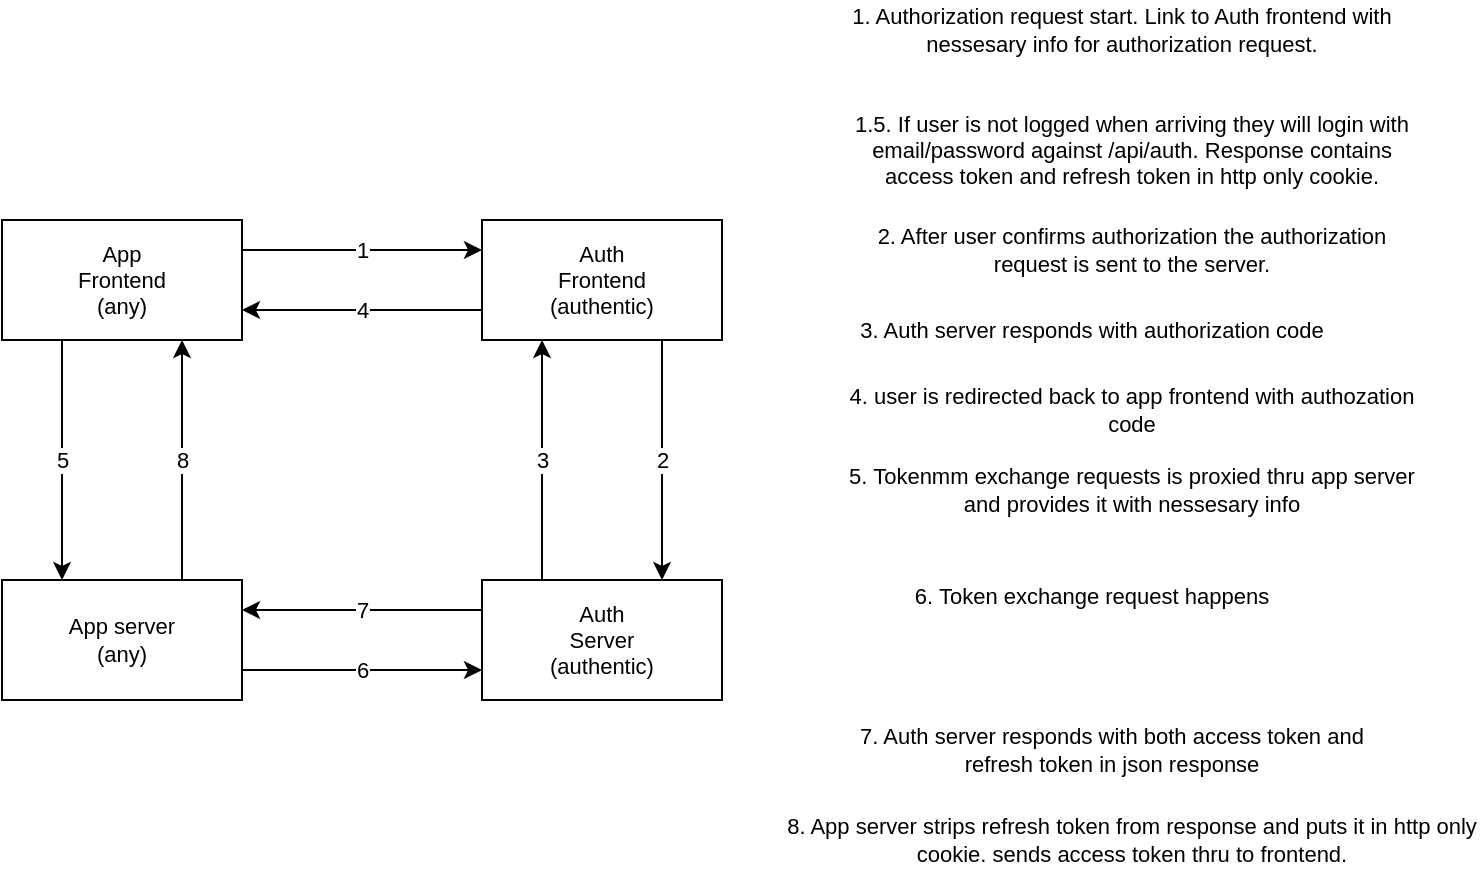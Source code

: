<mxfile version="28.0.6">
  <diagram name="Page-1" id="xK1MXJZ7FSHNyuHFRWDz">
    <mxGraphModel dx="913" dy="608" grid="1" gridSize="10" guides="1" tooltips="1" connect="1" arrows="1" fold="1" page="1" pageScale="1" pageWidth="827" pageHeight="1169" math="0" shadow="0">
      <root>
        <mxCell id="0" />
        <mxCell id="1" parent="0" />
        <mxCell id="PcOTl7jaeYxXwrJTTBFI-121" value="1" style="shape=connector;rounded=0;orthogonalLoop=1;jettySize=auto;html=1;exitX=1;exitY=0.25;exitDx=0;exitDy=0;entryX=0;entryY=0.25;entryDx=0;entryDy=0;strokeColor=default;align=center;verticalAlign=middle;fontFamily=Helvetica;fontSize=11;fontColor=default;labelBackgroundColor=default;endArrow=classic;" edge="1" parent="1" source="PcOTl7jaeYxXwrJTTBFI-117" target="PcOTl7jaeYxXwrJTTBFI-118">
          <mxGeometry relative="1" as="geometry" />
        </mxCell>
        <mxCell id="PcOTl7jaeYxXwrJTTBFI-125" value="5" style="edgeStyle=orthogonalEdgeStyle;shape=connector;curved=1;rounded=0;orthogonalLoop=1;jettySize=auto;html=1;exitX=0.25;exitY=1;exitDx=0;exitDy=0;entryX=0.25;entryY=0;entryDx=0;entryDy=0;strokeColor=default;align=center;verticalAlign=middle;fontFamily=Helvetica;fontSize=11;fontColor=default;labelBackgroundColor=default;endArrow=classic;" edge="1" parent="1" source="PcOTl7jaeYxXwrJTTBFI-117" target="PcOTl7jaeYxXwrJTTBFI-120">
          <mxGeometry relative="1" as="geometry" />
        </mxCell>
        <mxCell id="PcOTl7jaeYxXwrJTTBFI-117" value="&lt;div&gt;App&lt;/div&gt;&lt;div&gt;Frontend&lt;/div&gt;&lt;div&gt;(any)&lt;/div&gt;" style="rounded=0;whiteSpace=wrap;html=1;fontFamily=Helvetica;fontSize=11;fontColor=default;labelBackgroundColor=default;" vertex="1" parent="1">
          <mxGeometry x="60" y="180" width="120" height="60" as="geometry" />
        </mxCell>
        <mxCell id="PcOTl7jaeYxXwrJTTBFI-122" value="2" style="edgeStyle=orthogonalEdgeStyle;shape=connector;curved=1;rounded=0;orthogonalLoop=1;jettySize=auto;html=1;exitX=0.75;exitY=1;exitDx=0;exitDy=0;entryX=0.75;entryY=0;entryDx=0;entryDy=0;strokeColor=default;align=center;verticalAlign=middle;fontFamily=Helvetica;fontSize=11;fontColor=default;labelBackgroundColor=default;endArrow=classic;" edge="1" parent="1" source="PcOTl7jaeYxXwrJTTBFI-118" target="PcOTl7jaeYxXwrJTTBFI-119">
          <mxGeometry relative="1" as="geometry" />
        </mxCell>
        <mxCell id="PcOTl7jaeYxXwrJTTBFI-124" value="4" style="edgeStyle=orthogonalEdgeStyle;shape=connector;curved=1;rounded=0;orthogonalLoop=1;jettySize=auto;html=1;exitX=0;exitY=0.75;exitDx=0;exitDy=0;entryX=1;entryY=0.75;entryDx=0;entryDy=0;strokeColor=default;align=center;verticalAlign=middle;fontFamily=Helvetica;fontSize=11;fontColor=default;labelBackgroundColor=default;endArrow=classic;" edge="1" parent="1" source="PcOTl7jaeYxXwrJTTBFI-118" target="PcOTl7jaeYxXwrJTTBFI-117">
          <mxGeometry relative="1" as="geometry" />
        </mxCell>
        <mxCell id="PcOTl7jaeYxXwrJTTBFI-118" value="&lt;div&gt;Auth&lt;/div&gt;&lt;div&gt;Frontend&lt;/div&gt;&lt;div&gt;(authentic)&lt;/div&gt;" style="rounded=0;whiteSpace=wrap;html=1;fontFamily=Helvetica;fontSize=11;fontColor=default;labelBackgroundColor=default;" vertex="1" parent="1">
          <mxGeometry x="300" y="180" width="120" height="60" as="geometry" />
        </mxCell>
        <mxCell id="PcOTl7jaeYxXwrJTTBFI-123" value="3" style="edgeStyle=orthogonalEdgeStyle;shape=connector;curved=1;rounded=0;orthogonalLoop=1;jettySize=auto;html=1;exitX=0.25;exitY=0;exitDx=0;exitDy=0;entryX=0.25;entryY=1;entryDx=0;entryDy=0;strokeColor=default;align=center;verticalAlign=middle;fontFamily=Helvetica;fontSize=11;fontColor=default;labelBackgroundColor=default;endArrow=classic;" edge="1" parent="1" source="PcOTl7jaeYxXwrJTTBFI-119" target="PcOTl7jaeYxXwrJTTBFI-118">
          <mxGeometry relative="1" as="geometry" />
        </mxCell>
        <mxCell id="PcOTl7jaeYxXwrJTTBFI-127" value="7" style="edgeStyle=orthogonalEdgeStyle;shape=connector;curved=1;rounded=0;orthogonalLoop=1;jettySize=auto;html=1;exitX=0;exitY=0.25;exitDx=0;exitDy=0;entryX=1;entryY=0.25;entryDx=0;entryDy=0;strokeColor=default;align=center;verticalAlign=middle;fontFamily=Helvetica;fontSize=11;fontColor=default;labelBackgroundColor=default;endArrow=classic;" edge="1" parent="1" source="PcOTl7jaeYxXwrJTTBFI-119" target="PcOTl7jaeYxXwrJTTBFI-120">
          <mxGeometry relative="1" as="geometry" />
        </mxCell>
        <mxCell id="PcOTl7jaeYxXwrJTTBFI-119" value="&lt;div&gt;Auth&lt;/div&gt;&lt;div&gt;Server&lt;/div&gt;(authentic)" style="rounded=0;whiteSpace=wrap;html=1;fontFamily=Helvetica;fontSize=11;fontColor=default;labelBackgroundColor=default;" vertex="1" parent="1">
          <mxGeometry x="300" y="360" width="120" height="60" as="geometry" />
        </mxCell>
        <mxCell id="PcOTl7jaeYxXwrJTTBFI-126" value="6" style="edgeStyle=orthogonalEdgeStyle;shape=connector;curved=1;rounded=0;orthogonalLoop=1;jettySize=auto;html=1;exitX=1;exitY=0.75;exitDx=0;exitDy=0;entryX=0;entryY=0.75;entryDx=0;entryDy=0;strokeColor=default;align=center;verticalAlign=middle;fontFamily=Helvetica;fontSize=11;fontColor=default;labelBackgroundColor=default;endArrow=classic;" edge="1" parent="1" source="PcOTl7jaeYxXwrJTTBFI-120" target="PcOTl7jaeYxXwrJTTBFI-119">
          <mxGeometry relative="1" as="geometry" />
        </mxCell>
        <mxCell id="PcOTl7jaeYxXwrJTTBFI-128" value="8" style="edgeStyle=orthogonalEdgeStyle;shape=connector;curved=1;rounded=0;orthogonalLoop=1;jettySize=auto;html=1;exitX=0.75;exitY=0;exitDx=0;exitDy=0;entryX=0.75;entryY=1;entryDx=0;entryDy=0;strokeColor=default;align=center;verticalAlign=middle;fontFamily=Helvetica;fontSize=11;fontColor=default;labelBackgroundColor=default;endArrow=classic;" edge="1" parent="1" source="PcOTl7jaeYxXwrJTTBFI-120" target="PcOTl7jaeYxXwrJTTBFI-117">
          <mxGeometry relative="1" as="geometry" />
        </mxCell>
        <mxCell id="PcOTl7jaeYxXwrJTTBFI-120" value="&lt;div&gt;App server&lt;/div&gt;(any)" style="rounded=0;whiteSpace=wrap;html=1;fontFamily=Helvetica;fontSize=11;fontColor=default;labelBackgroundColor=default;" vertex="1" parent="1">
          <mxGeometry x="60" y="360" width="120" height="60" as="geometry" />
        </mxCell>
        <mxCell id="PcOTl7jaeYxXwrJTTBFI-129" value="1. Authorization request start. Link to Auth frontend with nessesary info for authorization request." style="text;html=1;align=center;verticalAlign=middle;whiteSpace=wrap;rounded=0;fontFamily=Helvetica;fontSize=11;fontColor=default;labelBackgroundColor=default;" vertex="1" parent="1">
          <mxGeometry x="480" y="70" width="280" height="30" as="geometry" />
        </mxCell>
        <mxCell id="PcOTl7jaeYxXwrJTTBFI-130" value="1.5. If user is not logged when arriving they will login with email/password against /api/auth. Response contains access token and refresh token in http only cookie." style="text;html=1;align=center;verticalAlign=middle;whiteSpace=wrap;rounded=0;fontFamily=Helvetica;fontSize=11;fontColor=default;labelBackgroundColor=default;" vertex="1" parent="1">
          <mxGeometry x="480" y="120" width="290" height="50" as="geometry" />
        </mxCell>
        <mxCell id="PcOTl7jaeYxXwrJTTBFI-131" value="2. After user confirms authorization the authorization request is sent to the server." style="text;html=1;align=center;verticalAlign=middle;whiteSpace=wrap;rounded=0;fontFamily=Helvetica;fontSize=11;fontColor=default;labelBackgroundColor=default;" vertex="1" parent="1">
          <mxGeometry x="480" y="180" width="290" height="30" as="geometry" />
        </mxCell>
        <mxCell id="PcOTl7jaeYxXwrJTTBFI-132" value="3. Auth server responds with authorization code" style="text;html=1;align=center;verticalAlign=middle;whiteSpace=wrap;rounded=0;fontFamily=Helvetica;fontSize=11;fontColor=default;labelBackgroundColor=default;" vertex="1" parent="1">
          <mxGeometry x="480" y="220" width="250" height="30" as="geometry" />
        </mxCell>
        <mxCell id="PcOTl7jaeYxXwrJTTBFI-133" value="4. user is redirected back to app frontend with authozation code" style="text;html=1;align=center;verticalAlign=middle;whiteSpace=wrap;rounded=0;fontFamily=Helvetica;fontSize=11;fontColor=default;labelBackgroundColor=default;" vertex="1" parent="1">
          <mxGeometry x="480" y="260" width="290" height="30" as="geometry" />
        </mxCell>
        <mxCell id="PcOTl7jaeYxXwrJTTBFI-134" value="5. Tokenmm exchange requests is proxied thru app server and provides it with nessesary info" style="text;html=1;align=center;verticalAlign=middle;whiteSpace=wrap;rounded=0;fontFamily=Helvetica;fontSize=11;fontColor=default;labelBackgroundColor=default;" vertex="1" parent="1">
          <mxGeometry x="480" y="300" width="290" height="30" as="geometry" />
        </mxCell>
        <mxCell id="PcOTl7jaeYxXwrJTTBFI-135" value="&lt;div&gt;6. Token exchange request happens&lt;/div&gt;" style="text;html=1;align=center;verticalAlign=middle;whiteSpace=wrap;rounded=0;fontFamily=Helvetica;fontSize=11;fontColor=default;labelBackgroundColor=default;" vertex="1" parent="1">
          <mxGeometry x="480" y="350" width="250" height="35" as="geometry" />
        </mxCell>
        <mxCell id="PcOTl7jaeYxXwrJTTBFI-137" value="7. Auth server responds with both access token and refresh token in json response" style="text;html=1;align=center;verticalAlign=middle;whiteSpace=wrap;rounded=0;fontFamily=Helvetica;fontSize=11;fontColor=default;labelBackgroundColor=default;" vertex="1" parent="1">
          <mxGeometry x="470" y="430" width="290" height="30" as="geometry" />
        </mxCell>
        <mxCell id="PcOTl7jaeYxXwrJTTBFI-138" value="8. App server strips refresh token from response and puts it in http only cookie. sends access token thru to frontend." style="text;html=1;align=center;verticalAlign=middle;whiteSpace=wrap;rounded=0;fontFamily=Helvetica;fontSize=11;fontColor=default;labelBackgroundColor=default;" vertex="1" parent="1">
          <mxGeometry x="450" y="470" width="350" height="40" as="geometry" />
        </mxCell>
      </root>
    </mxGraphModel>
  </diagram>
</mxfile>
